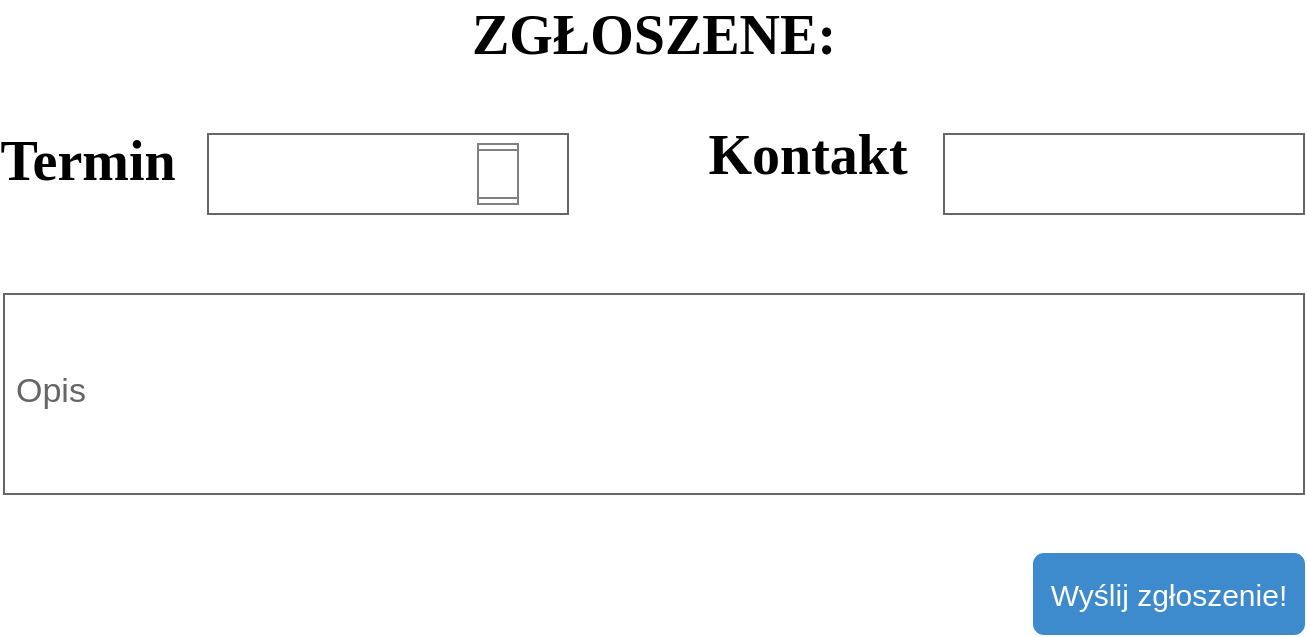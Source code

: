 <mxfile version="12.5.8" type="device"><diagram name="Page-1" id="f1b7ffb7-ca1e-a977-7cf5-a751b3c06c05"><mxGraphModel dx="1038" dy="548" grid="1" gridSize="10" guides="1" tooltips="1" connect="1" arrows="1" fold="1" page="1" pageScale="1" pageWidth="826" pageHeight="1169" background="#ffffff" math="0" shadow="0"><root><mxCell id="0"/><mxCell id="1" parent="0"/><mxCell id="11kZrwEIxgv-p9Afs1mr-3" value="Opis" style="strokeWidth=1;shadow=0;dashed=0;align=center;html=1;shape=mxgraph.mockup.text.textBox;fontColor=#666666;align=left;fontSize=17;spacingLeft=4;spacingTop=-3;strokeColor=#666666;mainText=" vertex="1" parent="1"><mxGeometry x="88" y="150" width="650" height="100" as="geometry"/></mxCell><mxCell id="11kZrwEIxgv-p9Afs1mr-4" value="&lt;span style=&quot;font-size: 28px&quot;&gt;&lt;b&gt;ZGŁOSZENE:&lt;/b&gt;&lt;/span&gt;" style="text;html=1;strokeColor=none;fillColor=none;align=center;verticalAlign=middle;whiteSpace=wrap;rounded=0;fontFamily=Times New Roman;fontSize=18;" vertex="1" parent="1"><mxGeometry x="393" y="10" width="40" height="20" as="geometry"/></mxCell><mxCell id="11kZrwEIxgv-p9Afs1mr-10" value="&lt;font style=&quot;font-size: 28px&quot;&gt;&lt;b&gt;Termin&lt;br&gt;&lt;/b&gt;&lt;span style=&quot;color: rgba(0 , 0 , 0 , 0) ; font-family: monospace ; font-size: 0px ; white-space: nowrap&quot;&gt;%3CmxGraphModel%3E%3Croot%3E%3CmxCell%20id%3D%220%22%2F%3E%3CmxCell%20id%3D%221%22%20parent%3D%220%22%2F%3E%3CmxCell%20id%3D%222%22%20value%3D%22%26lt%3Bfont%20style%3D%26quot%3Bfont-size%3A%2028px%26quot%3B%26gt%3B%26lt%3Bb%26gt%3BOpinie%26lt%3B%2Fb%26gt%3B%26lt%3B%2Ffont%26gt%3B%22%20style%3D%22text%3Bhtml%3D1%3BstrokeColor%3Dnone%3BfillColor%3Dnone%3Balign%3Dcenter%3BverticalAlign%3Dmiddle%3BwhiteSpace%3Dwrap%3Brounded%3D0%3BfontFamily%3DTimes%20New%20Roman%3BfontSize%3D18%3B%22%20vertex%3D%221%22%20parent%3D%221%22%3E%3CmxGeometry%20x%3D%22100%22%20y%3D%22430%22%20width%3D%2240%22%20height%3D%2220%22%20as%3D%22geometry%22%2F%3E%3C%2FmxCell%3E%3C%2Froot%3E%3C%2FmxGraphModel%3E&lt;/span&gt;&lt;b&gt;&lt;br&gt;&lt;/b&gt;&lt;/font&gt;" style="text;html=1;strokeColor=none;fillColor=none;align=center;verticalAlign=middle;whiteSpace=wrap;rounded=0;fontFamily=Times New Roman;fontSize=18;" vertex="1" parent="1"><mxGeometry x="110" y="90" width="40" height="20" as="geometry"/></mxCell><mxCell id="11kZrwEIxgv-p9Afs1mr-11" value="&lt;font style=&quot;font-size: 28px&quot;&gt;&lt;b&gt;Kontakt&lt;/b&gt;&lt;/font&gt;" style="text;html=1;strokeColor=none;fillColor=none;align=center;verticalAlign=middle;whiteSpace=wrap;rounded=0;fontFamily=Times New Roman;fontSize=18;" vertex="1" parent="1"><mxGeometry x="470" y="70" width="40" height="20" as="geometry"/></mxCell><mxCell id="11kZrwEIxgv-p9Afs1mr-12" value="" style="strokeWidth=1;shadow=0;dashed=0;align=right;html=1;shape=mxgraph.mockup.text.textBox;fontColor=#666666;align=left;fontSize=17;spacingLeft=4;spacingTop=-3;strokeColor=#666666;mainText=" vertex="1" parent="1"><mxGeometry x="190" y="70" width="180" height="40" as="geometry"/></mxCell><mxCell id="11kZrwEIxgv-p9Afs1mr-14" value="" style="strokeWidth=1;shadow=0;dashed=0;align=center;html=1;shape=mxgraph.mockup.text.textBox;fontColor=#666666;align=left;fontSize=17;spacingLeft=4;spacingTop=-3;strokeColor=#666666;mainText=" vertex="1" parent="1"><mxGeometry x="558" y="70" width="180" height="40" as="geometry"/></mxCell><mxCell id="11kZrwEIxgv-p9Afs1mr-15" value="" style="shape=process;whiteSpace=wrap;html=1;backgroundOutline=1;rotation=90;strokeColor=#808080;" vertex="1" parent="1"><mxGeometry x="320" y="80" width="30" height="20" as="geometry"/></mxCell><mxCell id="11kZrwEIxgv-p9Afs1mr-16" value="&lt;font style=&quot;font-size: 15px&quot;&gt;Wyślij zgłoszenie!&lt;/font&gt;" style="html=1;shadow=0;dashed=0;shape=mxgraph.bootstrap.rrect;rSize=5;fillColor=#3D8BCD;align=center;strokeColor=#3D8BCD;fontColor=#ffffff;fontSize=10;whiteSpace=wrap;" vertex="1" parent="1"><mxGeometry x="603" y="280" width="135" height="40" as="geometry"/></mxCell></root></mxGraphModel></diagram></mxfile>